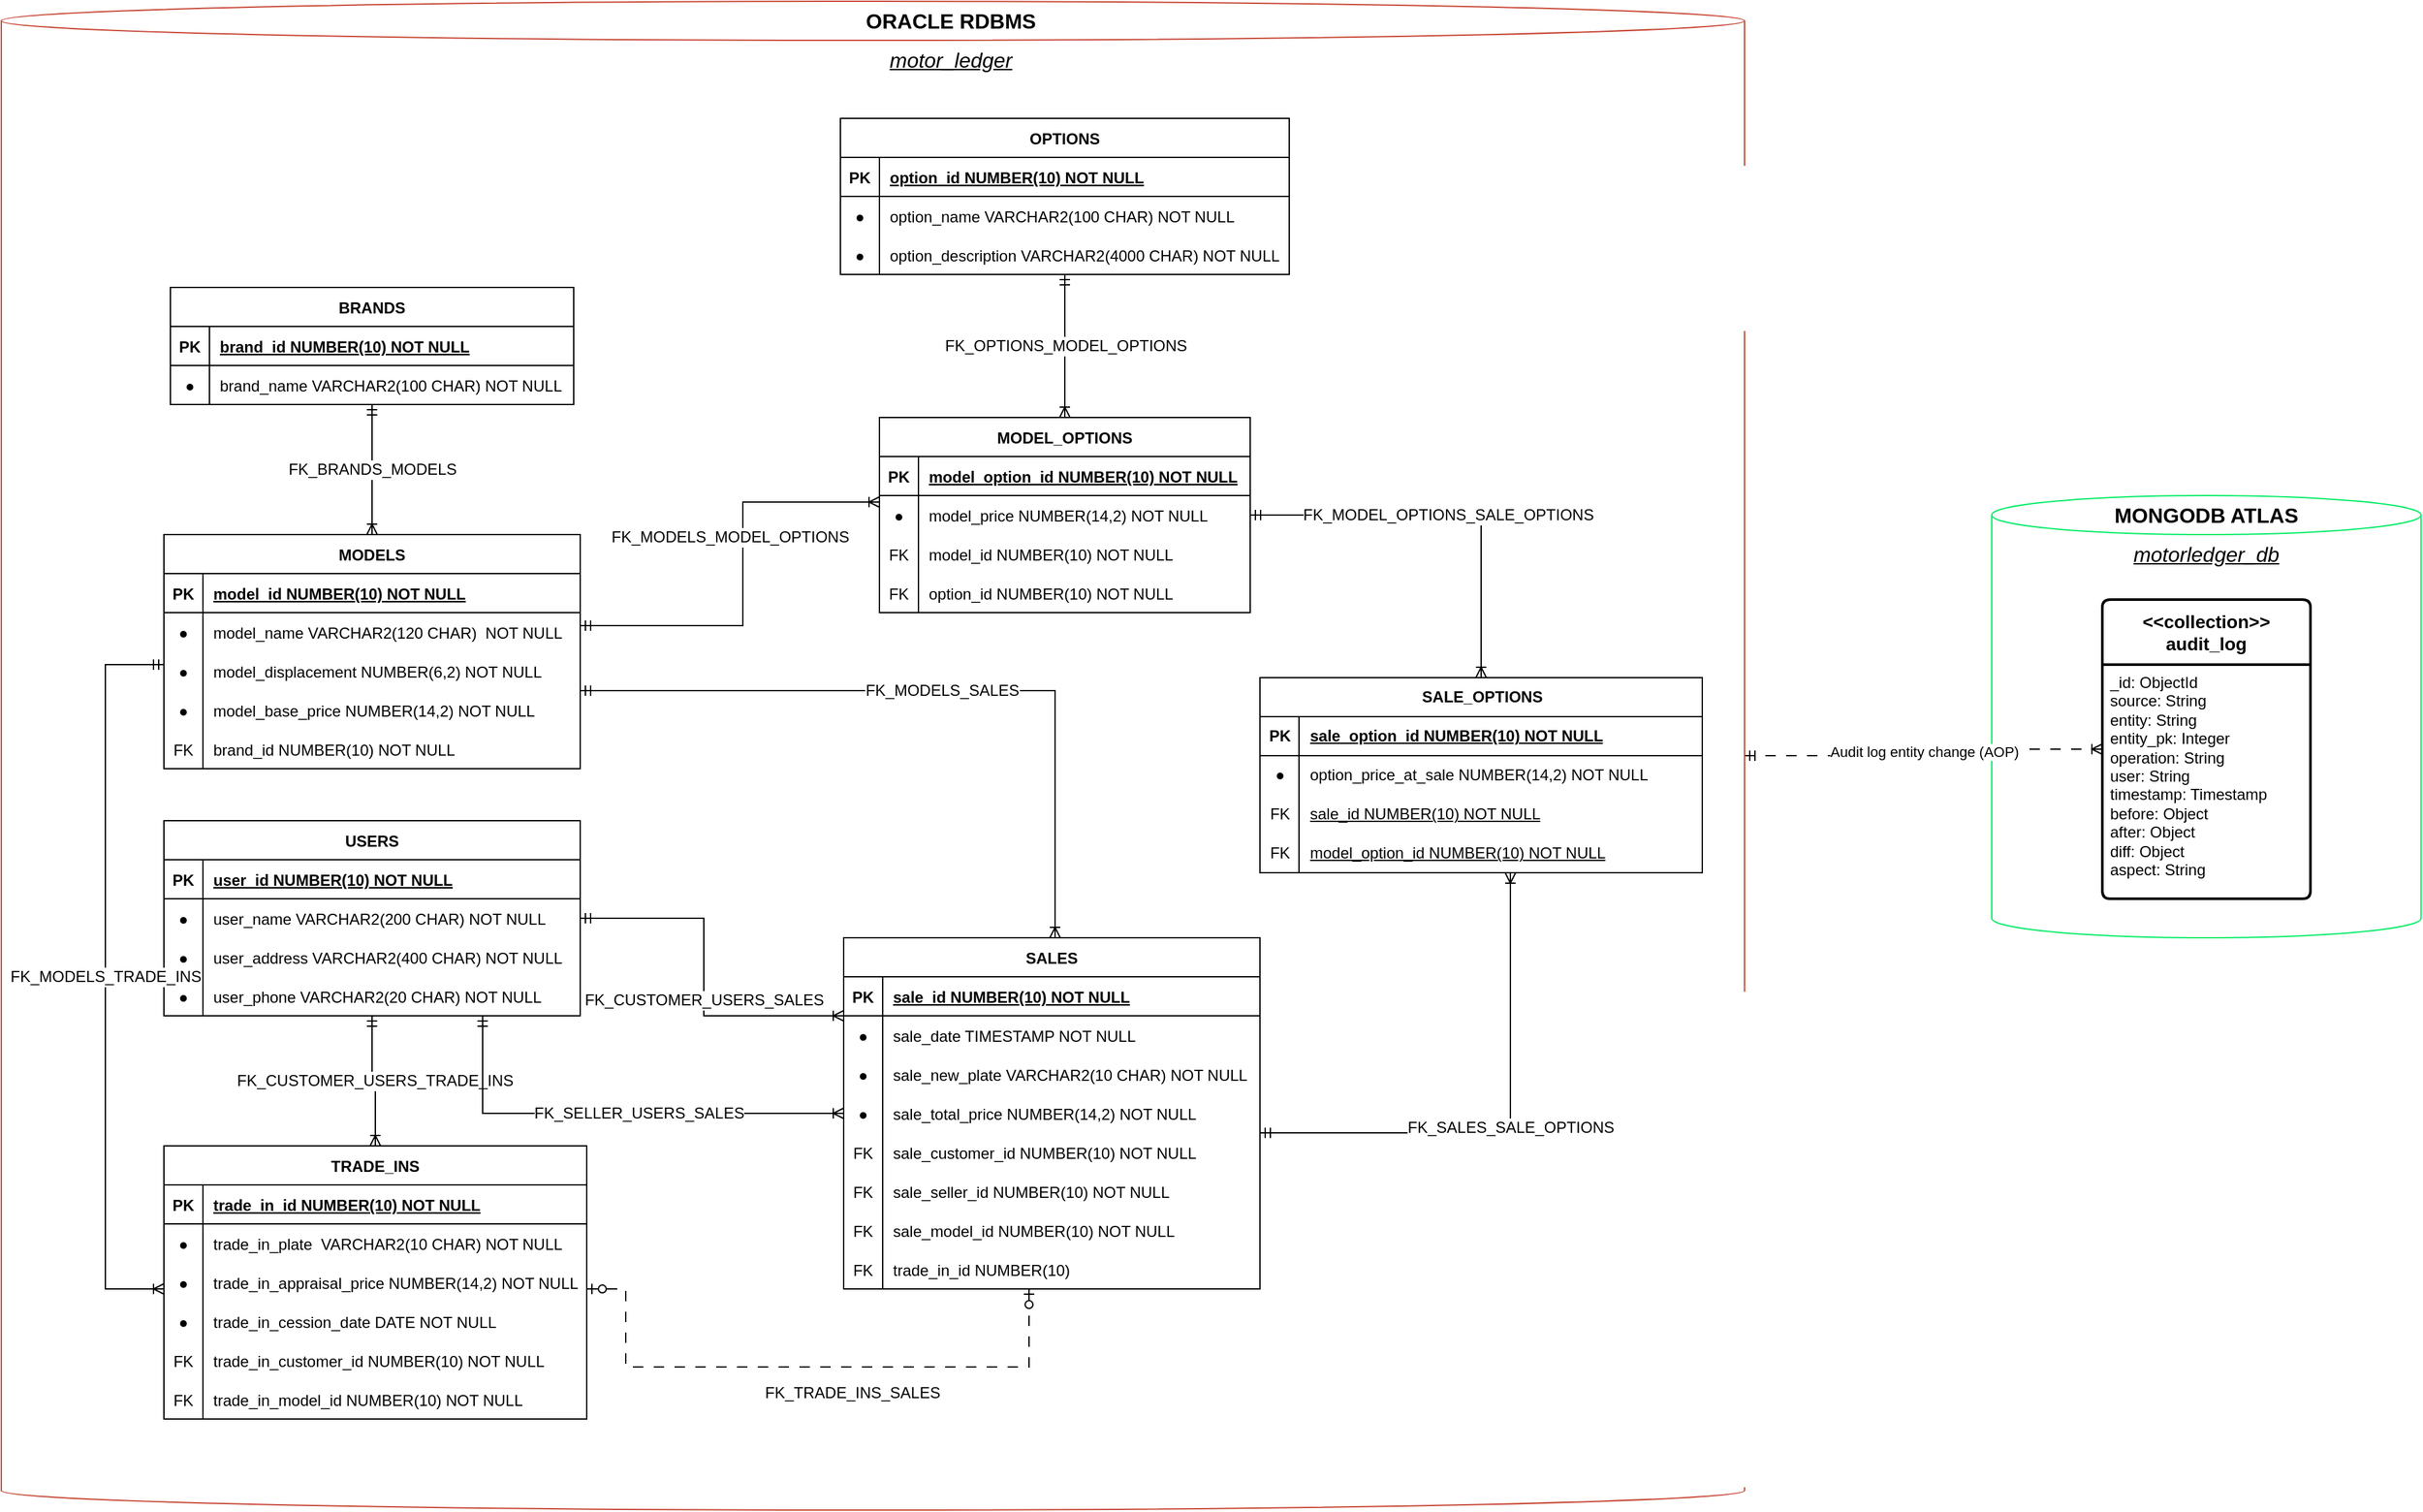 <mxfile version="26.0.16">
  <diagram id="R2lEEEUBdFMjLlhIrx00" name="Architecture">
    <mxGraphModel dx="1434" dy="1936" grid="1" gridSize="10" guides="1" tooltips="1" connect="1" arrows="1" fold="1" page="1" pageScale="1" pageWidth="850" pageHeight="1100" math="0" shadow="0" extFonts="Permanent Marker^https://fonts.googleapis.com/css?family=Permanent+Marker">
      <root>
        <mxCell id="0" />
        <mxCell id="1" parent="0" />
        <mxCell id="eQgSfWbQVWC980Hx8vv2-156" value="" style="shape=cylinder3;whiteSpace=wrap;html=1;boundedLbl=1;backgroundOutline=1;size=15;strokeColor=#00ED64;" parent="1" vertex="1">
          <mxGeometry x="1930" y="280" width="330" height="340" as="geometry" />
        </mxCell>
        <mxCell id="eQgSfWbQVWC980Hx8vv2-166" value="Audit log entity change (AOP)" style="edgeStyle=orthogonalEdgeStyle;rounded=0;orthogonalLoop=1;jettySize=auto;html=1;dashed=1;dashPattern=8 8;endArrow=ERoneToMany;endFill=0;startArrow=ERmandOne;startFill=0;" parent="1" source="eQgSfWbQVWC980Hx8vv2-3" target="eQgSfWbQVWC980Hx8vv2-157" edge="1">
          <mxGeometry x="0.004" relative="1" as="geometry">
            <Array as="points" />
            <mxPoint as="offset" />
            <mxPoint x="1740" y="490" as="sourcePoint" />
          </mxGeometry>
        </mxCell>
        <mxCell id="eQgSfWbQVWC980Hx8vv2-3" value="" style="shape=cylinder3;whiteSpace=wrap;html=1;boundedLbl=1;backgroundOutline=1;size=15;strokeColor=#C74634;" parent="1" vertex="1">
          <mxGeometry x="400" y="-100" width="1340" height="1160" as="geometry" />
        </mxCell>
        <mxCell id="C-vyLk0tnHw3VtMMgP7b-23" value="BRANDS" style="shape=table;startSize=30;container=1;collapsible=1;childLayout=tableLayout;fixedRows=1;rowLines=0;fontStyle=1;align=center;resizeLast=1;" parent="1" vertex="1">
          <mxGeometry x="530" y="120" width="310" height="90" as="geometry" />
        </mxCell>
        <mxCell id="C-vyLk0tnHw3VtMMgP7b-24" value="" style="shape=partialRectangle;collapsible=0;dropTarget=0;pointerEvents=0;fillColor=none;points=[[0,0.5],[1,0.5]];portConstraint=eastwest;top=0;left=0;right=0;bottom=1;" parent="C-vyLk0tnHw3VtMMgP7b-23" vertex="1">
          <mxGeometry y="30" width="310" height="30" as="geometry" />
        </mxCell>
        <mxCell id="C-vyLk0tnHw3VtMMgP7b-25" value="PK" style="shape=partialRectangle;overflow=hidden;connectable=0;fillColor=none;top=0;left=0;bottom=0;right=0;fontStyle=1;" parent="C-vyLk0tnHw3VtMMgP7b-24" vertex="1">
          <mxGeometry width="30" height="30" as="geometry">
            <mxRectangle width="30" height="30" as="alternateBounds" />
          </mxGeometry>
        </mxCell>
        <mxCell id="C-vyLk0tnHw3VtMMgP7b-26" value="brand_id NUMBER(10) NOT NULL " style="shape=partialRectangle;overflow=hidden;connectable=0;fillColor=none;top=0;left=0;bottom=0;right=0;align=left;spacingLeft=6;fontStyle=5;" parent="C-vyLk0tnHw3VtMMgP7b-24" vertex="1">
          <mxGeometry x="30" width="280" height="30" as="geometry">
            <mxRectangle width="280" height="30" as="alternateBounds" />
          </mxGeometry>
        </mxCell>
        <mxCell id="C-vyLk0tnHw3VtMMgP7b-27" value="" style="shape=partialRectangle;collapsible=0;dropTarget=0;pointerEvents=0;fillColor=none;points=[[0,0.5],[1,0.5]];portConstraint=eastwest;top=0;left=0;right=0;bottom=0;" parent="C-vyLk0tnHw3VtMMgP7b-23" vertex="1">
          <mxGeometry y="60" width="310" height="30" as="geometry" />
        </mxCell>
        <mxCell id="C-vyLk0tnHw3VtMMgP7b-28" value="●" style="shape=partialRectangle;overflow=hidden;connectable=0;fillColor=none;top=0;left=0;bottom=0;right=0;" parent="C-vyLk0tnHw3VtMMgP7b-27" vertex="1">
          <mxGeometry width="30" height="30" as="geometry">
            <mxRectangle width="30" height="30" as="alternateBounds" />
          </mxGeometry>
        </mxCell>
        <mxCell id="C-vyLk0tnHw3VtMMgP7b-29" value="brand_name VARCHAR2(100 CHAR) NOT NULL" style="shape=partialRectangle;overflow=hidden;connectable=0;fillColor=none;top=0;left=0;bottom=0;right=0;align=left;spacingLeft=6;" parent="C-vyLk0tnHw3VtMMgP7b-27" vertex="1">
          <mxGeometry x="30" width="280" height="30" as="geometry">
            <mxRectangle width="280" height="30" as="alternateBounds" />
          </mxGeometry>
        </mxCell>
        <mxCell id="eQgSfWbQVWC980Hx8vv2-4" value="ORACLE RDBMS" style="text;html=1;align=center;verticalAlign=middle;whiteSpace=wrap;rounded=0;fontStyle=1;fontSize=16;" parent="1" vertex="1">
          <mxGeometry x="520" y="-100" width="1220" height="30" as="geometry" />
        </mxCell>
        <mxCell id="eQgSfWbQVWC980Hx8vv2-5" value="MODELS" style="shape=table;startSize=30;container=1;collapsible=1;childLayout=tableLayout;fixedRows=1;rowLines=0;fontStyle=1;align=center;resizeLast=1;" parent="1" vertex="1">
          <mxGeometry x="525" y="310" width="320" height="180" as="geometry" />
        </mxCell>
        <mxCell id="eQgSfWbQVWC980Hx8vv2-6" value="" style="shape=partialRectangle;collapsible=0;dropTarget=0;pointerEvents=0;fillColor=none;points=[[0,0.5],[1,0.5]];portConstraint=eastwest;top=0;left=0;right=0;bottom=1;" parent="eQgSfWbQVWC980Hx8vv2-5" vertex="1">
          <mxGeometry y="30" width="320" height="30" as="geometry" />
        </mxCell>
        <mxCell id="eQgSfWbQVWC980Hx8vv2-7" value="PK" style="shape=partialRectangle;overflow=hidden;connectable=0;fillColor=none;top=0;left=0;bottom=0;right=0;fontStyle=1;" parent="eQgSfWbQVWC980Hx8vv2-6" vertex="1">
          <mxGeometry width="30" height="30" as="geometry">
            <mxRectangle width="30" height="30" as="alternateBounds" />
          </mxGeometry>
        </mxCell>
        <mxCell id="eQgSfWbQVWC980Hx8vv2-8" value="model_id NUMBER(10) NOT NULL " style="shape=partialRectangle;overflow=hidden;connectable=0;fillColor=none;top=0;left=0;bottom=0;right=0;align=left;spacingLeft=6;fontStyle=5;" parent="eQgSfWbQVWC980Hx8vv2-6" vertex="1">
          <mxGeometry x="30" width="290" height="30" as="geometry">
            <mxRectangle width="290" height="30" as="alternateBounds" />
          </mxGeometry>
        </mxCell>
        <mxCell id="eQgSfWbQVWC980Hx8vv2-9" value="" style="shape=partialRectangle;collapsible=0;dropTarget=0;pointerEvents=0;fillColor=none;points=[[0,0.5],[1,0.5]];portConstraint=eastwest;top=0;left=0;right=0;bottom=0;" parent="eQgSfWbQVWC980Hx8vv2-5" vertex="1">
          <mxGeometry y="60" width="320" height="30" as="geometry" />
        </mxCell>
        <mxCell id="eQgSfWbQVWC980Hx8vv2-10" value="●" style="shape=partialRectangle;overflow=hidden;connectable=0;fillColor=none;top=0;left=0;bottom=0;right=0;" parent="eQgSfWbQVWC980Hx8vv2-9" vertex="1">
          <mxGeometry width="30" height="30" as="geometry">
            <mxRectangle width="30" height="30" as="alternateBounds" />
          </mxGeometry>
        </mxCell>
        <mxCell id="eQgSfWbQVWC980Hx8vv2-11" value="model_name VARCHAR2(120 CHAR)  NOT NULL" style="shape=partialRectangle;overflow=hidden;connectable=0;fillColor=none;top=0;left=0;bottom=0;right=0;align=left;spacingLeft=6;" parent="eQgSfWbQVWC980Hx8vv2-9" vertex="1">
          <mxGeometry x="30" width="290" height="30" as="geometry">
            <mxRectangle width="290" height="30" as="alternateBounds" />
          </mxGeometry>
        </mxCell>
        <mxCell id="eQgSfWbQVWC980Hx8vv2-12" style="shape=partialRectangle;collapsible=0;dropTarget=0;pointerEvents=0;fillColor=none;points=[[0,0.5],[1,0.5]];portConstraint=eastwest;top=0;left=0;right=0;bottom=0;" parent="eQgSfWbQVWC980Hx8vv2-5" vertex="1">
          <mxGeometry y="90" width="320" height="30" as="geometry" />
        </mxCell>
        <mxCell id="eQgSfWbQVWC980Hx8vv2-13" value="●" style="shape=partialRectangle;overflow=hidden;connectable=0;fillColor=none;top=0;left=0;bottom=0;right=0;" parent="eQgSfWbQVWC980Hx8vv2-12" vertex="1">
          <mxGeometry width="30" height="30" as="geometry">
            <mxRectangle width="30" height="30" as="alternateBounds" />
          </mxGeometry>
        </mxCell>
        <mxCell id="eQgSfWbQVWC980Hx8vv2-14" value="model_displacement NUMBER(6,2) NOT NULL" style="shape=partialRectangle;overflow=hidden;connectable=0;fillColor=none;top=0;left=0;bottom=0;right=0;align=left;spacingLeft=6;" parent="eQgSfWbQVWC980Hx8vv2-12" vertex="1">
          <mxGeometry x="30" width="290" height="30" as="geometry">
            <mxRectangle width="290" height="30" as="alternateBounds" />
          </mxGeometry>
        </mxCell>
        <mxCell id="eQgSfWbQVWC980Hx8vv2-15" style="shape=partialRectangle;collapsible=0;dropTarget=0;pointerEvents=0;fillColor=none;points=[[0,0.5],[1,0.5]];portConstraint=eastwest;top=0;left=0;right=0;bottom=0;" parent="eQgSfWbQVWC980Hx8vv2-5" vertex="1">
          <mxGeometry y="120" width="320" height="30" as="geometry" />
        </mxCell>
        <mxCell id="eQgSfWbQVWC980Hx8vv2-16" value="●" style="shape=partialRectangle;overflow=hidden;connectable=0;fillColor=none;top=0;left=0;bottom=0;right=0;" parent="eQgSfWbQVWC980Hx8vv2-15" vertex="1">
          <mxGeometry width="30" height="30" as="geometry">
            <mxRectangle width="30" height="30" as="alternateBounds" />
          </mxGeometry>
        </mxCell>
        <mxCell id="eQgSfWbQVWC980Hx8vv2-17" value="model_base_price NUMBER(14,2) NOT NULL" style="shape=partialRectangle;overflow=hidden;connectable=0;fillColor=none;top=0;left=0;bottom=0;right=0;align=left;spacingLeft=6;" parent="eQgSfWbQVWC980Hx8vv2-15" vertex="1">
          <mxGeometry x="30" width="290" height="30" as="geometry">
            <mxRectangle width="290" height="30" as="alternateBounds" />
          </mxGeometry>
        </mxCell>
        <mxCell id="eQgSfWbQVWC980Hx8vv2-18" style="shape=partialRectangle;collapsible=0;dropTarget=0;pointerEvents=0;fillColor=none;points=[[0,0.5],[1,0.5]];portConstraint=eastwest;top=0;left=0;right=0;bottom=0;" parent="eQgSfWbQVWC980Hx8vv2-5" vertex="1">
          <mxGeometry y="150" width="320" height="30" as="geometry" />
        </mxCell>
        <mxCell id="eQgSfWbQVWC980Hx8vv2-19" value="FK" style="shape=partialRectangle;overflow=hidden;connectable=0;fillColor=none;top=0;left=0;bottom=0;right=0;" parent="eQgSfWbQVWC980Hx8vv2-18" vertex="1">
          <mxGeometry width="30" height="30" as="geometry">
            <mxRectangle width="30" height="30" as="alternateBounds" />
          </mxGeometry>
        </mxCell>
        <mxCell id="eQgSfWbQVWC980Hx8vv2-20" value="brand_id NUMBER(10) NOT NULL" style="shape=partialRectangle;overflow=hidden;connectable=0;fillColor=none;top=0;left=0;bottom=0;right=0;align=left;spacingLeft=6;" parent="eQgSfWbQVWC980Hx8vv2-18" vertex="1">
          <mxGeometry x="30" width="290" height="30" as="geometry">
            <mxRectangle width="290" height="30" as="alternateBounds" />
          </mxGeometry>
        </mxCell>
        <mxCell id="eQgSfWbQVWC980Hx8vv2-21" value="FK_BRANDS_MODELS" style="edgeStyle=orthogonalEdgeStyle;fontSize=12;html=1;endArrow=ERoneToMany;startArrow=ERmandOne;rounded=0;endFill=0;" parent="1" source="C-vyLk0tnHw3VtMMgP7b-23" target="eQgSfWbQVWC980Hx8vv2-5" edge="1">
          <mxGeometry width="100" height="100" relative="1" as="geometry">
            <mxPoint x="410" y="480" as="sourcePoint" />
            <mxPoint x="510" y="380" as="targetPoint" />
          </mxGeometry>
        </mxCell>
        <mxCell id="eQgSfWbQVWC980Hx8vv2-35" value="OPTIONS" style="shape=table;startSize=30;container=1;collapsible=1;childLayout=tableLayout;fixedRows=1;rowLines=0;fontStyle=1;align=center;resizeLast=1;" parent="1" vertex="1">
          <mxGeometry x="1045" y="-10" width="345" height="120" as="geometry" />
        </mxCell>
        <mxCell id="eQgSfWbQVWC980Hx8vv2-36" value="" style="shape=partialRectangle;collapsible=0;dropTarget=0;pointerEvents=0;fillColor=none;points=[[0,0.5],[1,0.5]];portConstraint=eastwest;top=0;left=0;right=0;bottom=1;" parent="eQgSfWbQVWC980Hx8vv2-35" vertex="1">
          <mxGeometry y="30" width="345" height="30" as="geometry" />
        </mxCell>
        <mxCell id="eQgSfWbQVWC980Hx8vv2-37" value="PK" style="shape=partialRectangle;overflow=hidden;connectable=0;fillColor=none;top=0;left=0;bottom=0;right=0;fontStyle=1;" parent="eQgSfWbQVWC980Hx8vv2-36" vertex="1">
          <mxGeometry width="30" height="30" as="geometry">
            <mxRectangle width="30" height="30" as="alternateBounds" />
          </mxGeometry>
        </mxCell>
        <mxCell id="eQgSfWbQVWC980Hx8vv2-38" value="option_id NUMBER(10) NOT NULL " style="shape=partialRectangle;overflow=hidden;connectable=0;fillColor=none;top=0;left=0;bottom=0;right=0;align=left;spacingLeft=6;fontStyle=5;" parent="eQgSfWbQVWC980Hx8vv2-36" vertex="1">
          <mxGeometry x="30" width="315" height="30" as="geometry">
            <mxRectangle width="315" height="30" as="alternateBounds" />
          </mxGeometry>
        </mxCell>
        <mxCell id="eQgSfWbQVWC980Hx8vv2-39" value="" style="shape=partialRectangle;collapsible=0;dropTarget=0;pointerEvents=0;fillColor=none;points=[[0,0.5],[1,0.5]];portConstraint=eastwest;top=0;left=0;right=0;bottom=0;" parent="eQgSfWbQVWC980Hx8vv2-35" vertex="1">
          <mxGeometry y="60" width="345" height="30" as="geometry" />
        </mxCell>
        <mxCell id="eQgSfWbQVWC980Hx8vv2-40" value="●" style="shape=partialRectangle;overflow=hidden;connectable=0;fillColor=none;top=0;left=0;bottom=0;right=0;" parent="eQgSfWbQVWC980Hx8vv2-39" vertex="1">
          <mxGeometry width="30" height="30" as="geometry">
            <mxRectangle width="30" height="30" as="alternateBounds" />
          </mxGeometry>
        </mxCell>
        <mxCell id="eQgSfWbQVWC980Hx8vv2-41" value="option_name VARCHAR2(100 CHAR) NOT NULL" style="shape=partialRectangle;overflow=hidden;connectable=0;fillColor=none;top=0;left=0;bottom=0;right=0;align=left;spacingLeft=6;" parent="eQgSfWbQVWC980Hx8vv2-39" vertex="1">
          <mxGeometry x="30" width="315" height="30" as="geometry">
            <mxRectangle width="315" height="30" as="alternateBounds" />
          </mxGeometry>
        </mxCell>
        <mxCell id="eQgSfWbQVWC980Hx8vv2-42" style="shape=partialRectangle;collapsible=0;dropTarget=0;pointerEvents=0;fillColor=none;points=[[0,0.5],[1,0.5]];portConstraint=eastwest;top=0;left=0;right=0;bottom=0;" parent="eQgSfWbQVWC980Hx8vv2-35" vertex="1">
          <mxGeometry y="90" width="345" height="30" as="geometry" />
        </mxCell>
        <mxCell id="eQgSfWbQVWC980Hx8vv2-43" value="●" style="shape=partialRectangle;overflow=hidden;connectable=0;fillColor=none;top=0;left=0;bottom=0;right=0;" parent="eQgSfWbQVWC980Hx8vv2-42" vertex="1">
          <mxGeometry width="30" height="30" as="geometry">
            <mxRectangle width="30" height="30" as="alternateBounds" />
          </mxGeometry>
        </mxCell>
        <mxCell id="eQgSfWbQVWC980Hx8vv2-44" value="option_description VARCHAR2(4000 CHAR) NOT NULL" style="shape=partialRectangle;overflow=hidden;connectable=0;fillColor=none;top=0;left=0;bottom=0;right=0;align=left;spacingLeft=6;" parent="eQgSfWbQVWC980Hx8vv2-42" vertex="1">
          <mxGeometry x="30" width="315" height="30" as="geometry">
            <mxRectangle width="315" height="30" as="alternateBounds" />
          </mxGeometry>
        </mxCell>
        <mxCell id="eQgSfWbQVWC980Hx8vv2-45" value="MODEL_OPTIONS" style="shape=table;startSize=30;container=1;collapsible=1;childLayout=tableLayout;fixedRows=1;rowLines=0;fontStyle=1;align=center;resizeLast=1;" parent="1" vertex="1">
          <mxGeometry x="1075" y="220" width="285" height="150" as="geometry" />
        </mxCell>
        <mxCell id="eQgSfWbQVWC980Hx8vv2-46" value="" style="shape=partialRectangle;collapsible=0;dropTarget=0;pointerEvents=0;fillColor=none;points=[[0,0.5],[1,0.5]];portConstraint=eastwest;top=0;left=0;right=0;bottom=1;" parent="eQgSfWbQVWC980Hx8vv2-45" vertex="1">
          <mxGeometry y="30" width="285" height="30" as="geometry" />
        </mxCell>
        <mxCell id="eQgSfWbQVWC980Hx8vv2-47" value="PK" style="shape=partialRectangle;overflow=hidden;connectable=0;fillColor=none;top=0;left=0;bottom=0;right=0;fontStyle=1;" parent="eQgSfWbQVWC980Hx8vv2-46" vertex="1">
          <mxGeometry width="30" height="30" as="geometry">
            <mxRectangle width="30" height="30" as="alternateBounds" />
          </mxGeometry>
        </mxCell>
        <mxCell id="eQgSfWbQVWC980Hx8vv2-48" value="model_option_id NUMBER(10) NOT NULL " style="shape=partialRectangle;overflow=hidden;connectable=0;fillColor=none;top=0;left=0;bottom=0;right=0;align=left;spacingLeft=6;fontStyle=5;" parent="eQgSfWbQVWC980Hx8vv2-46" vertex="1">
          <mxGeometry x="30" width="255" height="30" as="geometry">
            <mxRectangle width="255" height="30" as="alternateBounds" />
          </mxGeometry>
        </mxCell>
        <mxCell id="eQgSfWbQVWC980Hx8vv2-49" value="" style="shape=partialRectangle;collapsible=0;dropTarget=0;pointerEvents=0;fillColor=none;points=[[0,0.5],[1,0.5]];portConstraint=eastwest;top=0;left=0;right=0;bottom=0;" parent="eQgSfWbQVWC980Hx8vv2-45" vertex="1">
          <mxGeometry y="60" width="285" height="30" as="geometry" />
        </mxCell>
        <mxCell id="eQgSfWbQVWC980Hx8vv2-50" value="●" style="shape=partialRectangle;overflow=hidden;connectable=0;fillColor=none;top=0;left=0;bottom=0;right=0;" parent="eQgSfWbQVWC980Hx8vv2-49" vertex="1">
          <mxGeometry width="30" height="30" as="geometry">
            <mxRectangle width="30" height="30" as="alternateBounds" />
          </mxGeometry>
        </mxCell>
        <mxCell id="eQgSfWbQVWC980Hx8vv2-51" value="model_price NUMBER(14,2) NOT NULL" style="shape=partialRectangle;overflow=hidden;connectable=0;fillColor=none;top=0;left=0;bottom=0;right=0;align=left;spacingLeft=6;" parent="eQgSfWbQVWC980Hx8vv2-49" vertex="1">
          <mxGeometry x="30" width="255" height="30" as="geometry">
            <mxRectangle width="255" height="30" as="alternateBounds" />
          </mxGeometry>
        </mxCell>
        <mxCell id="eQgSfWbQVWC980Hx8vv2-52" style="shape=partialRectangle;collapsible=0;dropTarget=0;pointerEvents=0;fillColor=none;points=[[0,0.5],[1,0.5]];portConstraint=eastwest;top=0;left=0;right=0;bottom=0;" parent="eQgSfWbQVWC980Hx8vv2-45" vertex="1">
          <mxGeometry y="90" width="285" height="30" as="geometry" />
        </mxCell>
        <mxCell id="eQgSfWbQVWC980Hx8vv2-53" value="FK" style="shape=partialRectangle;overflow=hidden;connectable=0;fillColor=none;top=0;left=0;bottom=0;right=0;" parent="eQgSfWbQVWC980Hx8vv2-52" vertex="1">
          <mxGeometry width="30" height="30" as="geometry">
            <mxRectangle width="30" height="30" as="alternateBounds" />
          </mxGeometry>
        </mxCell>
        <mxCell id="eQgSfWbQVWC980Hx8vv2-54" value="model_id NUMBER(10) NOT NULL" style="shape=partialRectangle;overflow=hidden;connectable=0;fillColor=none;top=0;left=0;bottom=0;right=0;align=left;spacingLeft=6;" parent="eQgSfWbQVWC980Hx8vv2-52" vertex="1">
          <mxGeometry x="30" width="255" height="30" as="geometry">
            <mxRectangle width="255" height="30" as="alternateBounds" />
          </mxGeometry>
        </mxCell>
        <mxCell id="eQgSfWbQVWC980Hx8vv2-55" style="shape=partialRectangle;collapsible=0;dropTarget=0;pointerEvents=0;fillColor=none;points=[[0,0.5],[1,0.5]];portConstraint=eastwest;top=0;left=0;right=0;bottom=0;" parent="eQgSfWbQVWC980Hx8vv2-45" vertex="1">
          <mxGeometry y="120" width="285" height="30" as="geometry" />
        </mxCell>
        <mxCell id="eQgSfWbQVWC980Hx8vv2-56" value="FK" style="shape=partialRectangle;overflow=hidden;connectable=0;fillColor=none;top=0;left=0;bottom=0;right=0;" parent="eQgSfWbQVWC980Hx8vv2-55" vertex="1">
          <mxGeometry width="30" height="30" as="geometry">
            <mxRectangle width="30" height="30" as="alternateBounds" />
          </mxGeometry>
        </mxCell>
        <mxCell id="eQgSfWbQVWC980Hx8vv2-57" value="option_id NUMBER(10) NOT NULL" style="shape=partialRectangle;overflow=hidden;connectable=0;fillColor=none;top=0;left=0;bottom=0;right=0;align=left;spacingLeft=6;" parent="eQgSfWbQVWC980Hx8vv2-55" vertex="1">
          <mxGeometry x="30" width="255" height="30" as="geometry">
            <mxRectangle width="255" height="30" as="alternateBounds" />
          </mxGeometry>
        </mxCell>
        <mxCell id="eQgSfWbQVWC980Hx8vv2-58" value="FK_OPTIONS_MODEL_OPTIONS" style="edgeStyle=orthogonalEdgeStyle;fontSize=12;html=1;endArrow=ERoneToMany;startArrow=ERmandOne;rounded=0;endFill=0;" parent="1" source="eQgSfWbQVWC980Hx8vv2-35" target="eQgSfWbQVWC980Hx8vv2-45" edge="1">
          <mxGeometry width="100" height="100" relative="1" as="geometry">
            <mxPoint x="820" y="180" as="sourcePoint" />
            <mxPoint x="1030" y="180" as="targetPoint" />
          </mxGeometry>
        </mxCell>
        <mxCell id="eQgSfWbQVWC980Hx8vv2-59" value="FK_MODELS_MODEL_OPTIONS" style="edgeStyle=orthogonalEdgeStyle;fontSize=12;html=1;endArrow=ERoneToMany;startArrow=ERmandOne;rounded=0;endFill=0;" parent="1" source="eQgSfWbQVWC980Hx8vv2-5" target="eQgSfWbQVWC980Hx8vv2-45" edge="1">
          <mxGeometry x="0.192" y="10" width="100" height="100" relative="1" as="geometry">
            <mxPoint x="810" y="210" as="sourcePoint" />
            <mxPoint x="970" y="295" as="targetPoint" />
            <Array as="points">
              <mxPoint x="970" y="380" />
              <mxPoint x="970" y="285" />
            </Array>
            <mxPoint as="offset" />
          </mxGeometry>
        </mxCell>
        <mxCell id="eQgSfWbQVWC980Hx8vv2-60" value="USERS" style="shape=table;startSize=30;container=1;collapsible=1;childLayout=tableLayout;fixedRows=1;rowLines=0;fontStyle=1;align=center;resizeLast=1;" parent="1" vertex="1">
          <mxGeometry x="525" y="530" width="320" height="150" as="geometry" />
        </mxCell>
        <mxCell id="eQgSfWbQVWC980Hx8vv2-61" value="" style="shape=partialRectangle;collapsible=0;dropTarget=0;pointerEvents=0;fillColor=none;points=[[0,0.5],[1,0.5]];portConstraint=eastwest;top=0;left=0;right=0;bottom=1;" parent="eQgSfWbQVWC980Hx8vv2-60" vertex="1">
          <mxGeometry y="30" width="320" height="30" as="geometry" />
        </mxCell>
        <mxCell id="eQgSfWbQVWC980Hx8vv2-62" value="PK" style="shape=partialRectangle;overflow=hidden;connectable=0;fillColor=none;top=0;left=0;bottom=0;right=0;fontStyle=1;" parent="eQgSfWbQVWC980Hx8vv2-61" vertex="1">
          <mxGeometry width="30" height="30" as="geometry">
            <mxRectangle width="30" height="30" as="alternateBounds" />
          </mxGeometry>
        </mxCell>
        <mxCell id="eQgSfWbQVWC980Hx8vv2-63" value="user_id NUMBER(10) NOT NULL " style="shape=partialRectangle;overflow=hidden;connectable=0;fillColor=none;top=0;left=0;bottom=0;right=0;align=left;spacingLeft=6;fontStyle=5;" parent="eQgSfWbQVWC980Hx8vv2-61" vertex="1">
          <mxGeometry x="30" width="290" height="30" as="geometry">
            <mxRectangle width="290" height="30" as="alternateBounds" />
          </mxGeometry>
        </mxCell>
        <mxCell id="eQgSfWbQVWC980Hx8vv2-64" value="" style="shape=partialRectangle;collapsible=0;dropTarget=0;pointerEvents=0;fillColor=none;points=[[0,0.5],[1,0.5]];portConstraint=eastwest;top=0;left=0;right=0;bottom=0;" parent="eQgSfWbQVWC980Hx8vv2-60" vertex="1">
          <mxGeometry y="60" width="320" height="30" as="geometry" />
        </mxCell>
        <mxCell id="eQgSfWbQVWC980Hx8vv2-65" value="●" style="shape=partialRectangle;overflow=hidden;connectable=0;fillColor=none;top=0;left=0;bottom=0;right=0;" parent="eQgSfWbQVWC980Hx8vv2-64" vertex="1">
          <mxGeometry width="30" height="30" as="geometry">
            <mxRectangle width="30" height="30" as="alternateBounds" />
          </mxGeometry>
        </mxCell>
        <mxCell id="eQgSfWbQVWC980Hx8vv2-66" value="user_name VARCHAR2(200 CHAR) NOT NULL" style="shape=partialRectangle;overflow=hidden;connectable=0;fillColor=none;top=0;left=0;bottom=0;right=0;align=left;spacingLeft=6;" parent="eQgSfWbQVWC980Hx8vv2-64" vertex="1">
          <mxGeometry x="30" width="290" height="30" as="geometry">
            <mxRectangle width="290" height="30" as="alternateBounds" />
          </mxGeometry>
        </mxCell>
        <mxCell id="eQgSfWbQVWC980Hx8vv2-67" style="shape=partialRectangle;collapsible=0;dropTarget=0;pointerEvents=0;fillColor=none;points=[[0,0.5],[1,0.5]];portConstraint=eastwest;top=0;left=0;right=0;bottom=0;" parent="eQgSfWbQVWC980Hx8vv2-60" vertex="1">
          <mxGeometry y="90" width="320" height="30" as="geometry" />
        </mxCell>
        <mxCell id="eQgSfWbQVWC980Hx8vv2-68" value="●" style="shape=partialRectangle;overflow=hidden;connectable=0;fillColor=none;top=0;left=0;bottom=0;right=0;" parent="eQgSfWbQVWC980Hx8vv2-67" vertex="1">
          <mxGeometry width="30" height="30" as="geometry">
            <mxRectangle width="30" height="30" as="alternateBounds" />
          </mxGeometry>
        </mxCell>
        <mxCell id="eQgSfWbQVWC980Hx8vv2-69" value="user_address VARCHAR2(400 CHAR) NOT NULL" style="shape=partialRectangle;overflow=hidden;connectable=0;fillColor=none;top=0;left=0;bottom=0;right=0;align=left;spacingLeft=6;" parent="eQgSfWbQVWC980Hx8vv2-67" vertex="1">
          <mxGeometry x="30" width="290" height="30" as="geometry">
            <mxRectangle width="290" height="30" as="alternateBounds" />
          </mxGeometry>
        </mxCell>
        <mxCell id="eQgSfWbQVWC980Hx8vv2-70" style="shape=partialRectangle;collapsible=0;dropTarget=0;pointerEvents=0;fillColor=none;points=[[0,0.5],[1,0.5]];portConstraint=eastwest;top=0;left=0;right=0;bottom=0;" parent="eQgSfWbQVWC980Hx8vv2-60" vertex="1">
          <mxGeometry y="120" width="320" height="30" as="geometry" />
        </mxCell>
        <mxCell id="eQgSfWbQVWC980Hx8vv2-71" value="●" style="shape=partialRectangle;overflow=hidden;connectable=0;fillColor=none;top=0;left=0;bottom=0;right=0;" parent="eQgSfWbQVWC980Hx8vv2-70" vertex="1">
          <mxGeometry width="30" height="30" as="geometry">
            <mxRectangle width="30" height="30" as="alternateBounds" />
          </mxGeometry>
        </mxCell>
        <mxCell id="eQgSfWbQVWC980Hx8vv2-72" value="user_phone VARCHAR2(20 CHAR) NOT NULL" style="shape=partialRectangle;overflow=hidden;connectable=0;fillColor=none;top=0;left=0;bottom=0;right=0;align=left;spacingLeft=6;" parent="eQgSfWbQVWC980Hx8vv2-70" vertex="1">
          <mxGeometry x="30" width="290" height="30" as="geometry">
            <mxRectangle width="290" height="30" as="alternateBounds" />
          </mxGeometry>
        </mxCell>
        <mxCell id="eQgSfWbQVWC980Hx8vv2-73" value="TRADE_INS" style="shape=table;startSize=30;container=1;collapsible=1;childLayout=tableLayout;fixedRows=1;rowLines=0;fontStyle=1;align=center;resizeLast=1;" parent="1" vertex="1">
          <mxGeometry x="525" y="780" width="325" height="210" as="geometry" />
        </mxCell>
        <mxCell id="eQgSfWbQVWC980Hx8vv2-74" value="" style="shape=partialRectangle;collapsible=0;dropTarget=0;pointerEvents=0;fillColor=none;points=[[0,0.5],[1,0.5]];portConstraint=eastwest;top=0;left=0;right=0;bottom=1;" parent="eQgSfWbQVWC980Hx8vv2-73" vertex="1">
          <mxGeometry y="30" width="325" height="30" as="geometry" />
        </mxCell>
        <mxCell id="eQgSfWbQVWC980Hx8vv2-75" value="PK" style="shape=partialRectangle;overflow=hidden;connectable=0;fillColor=none;top=0;left=0;bottom=0;right=0;fontStyle=1;" parent="eQgSfWbQVWC980Hx8vv2-74" vertex="1">
          <mxGeometry width="30" height="30" as="geometry">
            <mxRectangle width="30" height="30" as="alternateBounds" />
          </mxGeometry>
        </mxCell>
        <mxCell id="eQgSfWbQVWC980Hx8vv2-76" value="trade_in_id NUMBER(10) NOT NULL " style="shape=partialRectangle;overflow=hidden;connectable=0;fillColor=none;top=0;left=0;bottom=0;right=0;align=left;spacingLeft=6;fontStyle=5;" parent="eQgSfWbQVWC980Hx8vv2-74" vertex="1">
          <mxGeometry x="30" width="295" height="30" as="geometry">
            <mxRectangle width="295" height="30" as="alternateBounds" />
          </mxGeometry>
        </mxCell>
        <mxCell id="eQgSfWbQVWC980Hx8vv2-83" style="shape=partialRectangle;collapsible=0;dropTarget=0;pointerEvents=0;fillColor=none;points=[[0,0.5],[1,0.5]];portConstraint=eastwest;top=0;left=0;right=0;bottom=0;" parent="eQgSfWbQVWC980Hx8vv2-73" vertex="1">
          <mxGeometry y="60" width="325" height="30" as="geometry" />
        </mxCell>
        <mxCell id="eQgSfWbQVWC980Hx8vv2-84" value="●" style="shape=partialRectangle;overflow=hidden;connectable=0;fillColor=none;top=0;left=0;bottom=0;right=0;" parent="eQgSfWbQVWC980Hx8vv2-83" vertex="1">
          <mxGeometry width="30" height="30" as="geometry">
            <mxRectangle width="30" height="30" as="alternateBounds" />
          </mxGeometry>
        </mxCell>
        <mxCell id="eQgSfWbQVWC980Hx8vv2-85" value="trade_in_plate  VARCHAR2(10 CHAR) NOT NULL" style="shape=partialRectangle;overflow=hidden;connectable=0;fillColor=none;top=0;left=0;bottom=0;right=0;align=left;spacingLeft=6;" parent="eQgSfWbQVWC980Hx8vv2-83" vertex="1">
          <mxGeometry x="30" width="295" height="30" as="geometry">
            <mxRectangle width="295" height="30" as="alternateBounds" />
          </mxGeometry>
        </mxCell>
        <mxCell id="eQgSfWbQVWC980Hx8vv2-86" style="shape=partialRectangle;collapsible=0;dropTarget=0;pointerEvents=0;fillColor=none;points=[[0,0.5],[1,0.5]];portConstraint=eastwest;top=0;left=0;right=0;bottom=0;" parent="eQgSfWbQVWC980Hx8vv2-73" vertex="1">
          <mxGeometry y="90" width="325" height="30" as="geometry" />
        </mxCell>
        <mxCell id="eQgSfWbQVWC980Hx8vv2-87" value="●" style="shape=partialRectangle;overflow=hidden;connectable=0;fillColor=none;top=0;left=0;bottom=0;right=0;" parent="eQgSfWbQVWC980Hx8vv2-86" vertex="1">
          <mxGeometry width="30" height="30" as="geometry">
            <mxRectangle width="30" height="30" as="alternateBounds" />
          </mxGeometry>
        </mxCell>
        <mxCell id="eQgSfWbQVWC980Hx8vv2-88" value="trade_in_appraisal_price NUMBER(14,2) NOT NULL" style="shape=partialRectangle;overflow=hidden;connectable=0;fillColor=none;top=0;left=0;bottom=0;right=0;align=left;spacingLeft=6;" parent="eQgSfWbQVWC980Hx8vv2-86" vertex="1">
          <mxGeometry x="30" width="295" height="30" as="geometry">
            <mxRectangle width="295" height="30" as="alternateBounds" />
          </mxGeometry>
        </mxCell>
        <mxCell id="eQgSfWbQVWC980Hx8vv2-89" style="shape=partialRectangle;collapsible=0;dropTarget=0;pointerEvents=0;fillColor=none;points=[[0,0.5],[1,0.5]];portConstraint=eastwest;top=0;left=0;right=0;bottom=0;" parent="eQgSfWbQVWC980Hx8vv2-73" vertex="1">
          <mxGeometry y="120" width="325" height="30" as="geometry" />
        </mxCell>
        <mxCell id="eQgSfWbQVWC980Hx8vv2-90" value="●" style="shape=partialRectangle;overflow=hidden;connectable=0;fillColor=none;top=0;left=0;bottom=0;right=0;" parent="eQgSfWbQVWC980Hx8vv2-89" vertex="1">
          <mxGeometry width="30" height="30" as="geometry">
            <mxRectangle width="30" height="30" as="alternateBounds" />
          </mxGeometry>
        </mxCell>
        <mxCell id="eQgSfWbQVWC980Hx8vv2-91" value="trade_in_cession_date DATE NOT NULL" style="shape=partialRectangle;overflow=hidden;connectable=0;fillColor=none;top=0;left=0;bottom=0;right=0;align=left;spacingLeft=6;" parent="eQgSfWbQVWC980Hx8vv2-89" vertex="1">
          <mxGeometry x="30" width="295" height="30" as="geometry">
            <mxRectangle width="295" height="30" as="alternateBounds" />
          </mxGeometry>
        </mxCell>
        <mxCell id="eQgSfWbQVWC980Hx8vv2-92" style="shape=partialRectangle;collapsible=0;dropTarget=0;pointerEvents=0;fillColor=none;points=[[0,0.5],[1,0.5]];portConstraint=eastwest;top=0;left=0;right=0;bottom=0;" parent="eQgSfWbQVWC980Hx8vv2-73" vertex="1">
          <mxGeometry y="150" width="325" height="30" as="geometry" />
        </mxCell>
        <mxCell id="eQgSfWbQVWC980Hx8vv2-93" value="FK" style="shape=partialRectangle;overflow=hidden;connectable=0;fillColor=none;top=0;left=0;bottom=0;right=0;" parent="eQgSfWbQVWC980Hx8vv2-92" vertex="1">
          <mxGeometry width="30" height="30" as="geometry">
            <mxRectangle width="30" height="30" as="alternateBounds" />
          </mxGeometry>
        </mxCell>
        <mxCell id="eQgSfWbQVWC980Hx8vv2-94" value="trade_in_customer_id NUMBER(10) NOT NULL" style="shape=partialRectangle;overflow=hidden;connectable=0;fillColor=none;top=0;left=0;bottom=0;right=0;align=left;spacingLeft=6;" parent="eQgSfWbQVWC980Hx8vv2-92" vertex="1">
          <mxGeometry x="30" width="295" height="30" as="geometry">
            <mxRectangle width="295" height="30" as="alternateBounds" />
          </mxGeometry>
        </mxCell>
        <mxCell id="mJOpvixsgKfV4H-cT7bM-2" style="shape=partialRectangle;collapsible=0;dropTarget=0;pointerEvents=0;fillColor=none;points=[[0,0.5],[1,0.5]];portConstraint=eastwest;top=0;left=0;right=0;bottom=0;" parent="eQgSfWbQVWC980Hx8vv2-73" vertex="1">
          <mxGeometry y="180" width="325" height="30" as="geometry" />
        </mxCell>
        <mxCell id="mJOpvixsgKfV4H-cT7bM-3" value="FK" style="shape=partialRectangle;overflow=hidden;connectable=0;fillColor=none;top=0;left=0;bottom=0;right=0;" parent="mJOpvixsgKfV4H-cT7bM-2" vertex="1">
          <mxGeometry width="30" height="30" as="geometry">
            <mxRectangle width="30" height="30" as="alternateBounds" />
          </mxGeometry>
        </mxCell>
        <mxCell id="mJOpvixsgKfV4H-cT7bM-4" value="trade_in_model_id NUMBER(10) NOT NULL" style="shape=partialRectangle;overflow=hidden;connectable=0;fillColor=none;top=0;left=0;bottom=0;right=0;align=left;spacingLeft=6;" parent="mJOpvixsgKfV4H-cT7bM-2" vertex="1">
          <mxGeometry x="30" width="295" height="30" as="geometry">
            <mxRectangle width="295" height="30" as="alternateBounds" />
          </mxGeometry>
        </mxCell>
        <mxCell id="eQgSfWbQVWC980Hx8vv2-95" value="FK_CUSTOMER_USERS_TRADE_INS" style="edgeStyle=orthogonalEdgeStyle;fontSize=12;html=1;endArrow=ERoneToMany;startArrow=ERmandOne;rounded=0;endFill=0;" parent="1" source="eQgSfWbQVWC980Hx8vv2-60" target="eQgSfWbQVWC980Hx8vv2-73" edge="1">
          <mxGeometry width="100" height="100" relative="1" as="geometry">
            <mxPoint x="780" y="750" as="sourcePoint" />
            <mxPoint x="960" y="640" as="targetPoint" />
          </mxGeometry>
        </mxCell>
        <mxCell id="eQgSfWbQVWC980Hx8vv2-109" value="SALES" style="shape=table;startSize=30;container=1;collapsible=1;childLayout=tableLayout;fixedRows=1;rowLines=0;fontStyle=1;align=center;resizeLast=1;" parent="1" vertex="1">
          <mxGeometry x="1047.5" y="620" width="320" height="270" as="geometry" />
        </mxCell>
        <mxCell id="eQgSfWbQVWC980Hx8vv2-110" value="" style="shape=partialRectangle;collapsible=0;dropTarget=0;pointerEvents=0;fillColor=none;points=[[0,0.5],[1,0.5]];portConstraint=eastwest;top=0;left=0;right=0;bottom=1;" parent="eQgSfWbQVWC980Hx8vv2-109" vertex="1">
          <mxGeometry y="30" width="320" height="30" as="geometry" />
        </mxCell>
        <mxCell id="eQgSfWbQVWC980Hx8vv2-111" value="PK" style="shape=partialRectangle;overflow=hidden;connectable=0;fillColor=none;top=0;left=0;bottom=0;right=0;fontStyle=1;" parent="eQgSfWbQVWC980Hx8vv2-110" vertex="1">
          <mxGeometry width="30" height="30" as="geometry">
            <mxRectangle width="30" height="30" as="alternateBounds" />
          </mxGeometry>
        </mxCell>
        <mxCell id="eQgSfWbQVWC980Hx8vv2-112" value="sale_id NUMBER(10) NOT NULL " style="shape=partialRectangle;overflow=hidden;connectable=0;fillColor=none;top=0;left=0;bottom=0;right=0;align=left;spacingLeft=6;fontStyle=5;" parent="eQgSfWbQVWC980Hx8vv2-110" vertex="1">
          <mxGeometry x="30" width="290" height="30" as="geometry">
            <mxRectangle width="290" height="30" as="alternateBounds" />
          </mxGeometry>
        </mxCell>
        <mxCell id="eQgSfWbQVWC980Hx8vv2-113" value="" style="shape=partialRectangle;collapsible=0;dropTarget=0;pointerEvents=0;fillColor=none;points=[[0,0.5],[1,0.5]];portConstraint=eastwest;top=0;left=0;right=0;bottom=0;" parent="eQgSfWbQVWC980Hx8vv2-109" vertex="1">
          <mxGeometry y="60" width="320" height="30" as="geometry" />
        </mxCell>
        <mxCell id="eQgSfWbQVWC980Hx8vv2-114" value="●" style="shape=partialRectangle;overflow=hidden;connectable=0;fillColor=none;top=0;left=0;bottom=0;right=0;" parent="eQgSfWbQVWC980Hx8vv2-113" vertex="1">
          <mxGeometry width="30" height="30" as="geometry">
            <mxRectangle width="30" height="30" as="alternateBounds" />
          </mxGeometry>
        </mxCell>
        <mxCell id="eQgSfWbQVWC980Hx8vv2-115" value="sale_date TIMESTAMP NOT NULL" style="shape=partialRectangle;overflow=hidden;connectable=0;fillColor=none;top=0;left=0;bottom=0;right=0;align=left;spacingLeft=6;" parent="eQgSfWbQVWC980Hx8vv2-113" vertex="1">
          <mxGeometry x="30" width="290" height="30" as="geometry">
            <mxRectangle width="290" height="30" as="alternateBounds" />
          </mxGeometry>
        </mxCell>
        <mxCell id="eQgSfWbQVWC980Hx8vv2-116" style="shape=partialRectangle;collapsible=0;dropTarget=0;pointerEvents=0;fillColor=none;points=[[0,0.5],[1,0.5]];portConstraint=eastwest;top=0;left=0;right=0;bottom=0;" parent="eQgSfWbQVWC980Hx8vv2-109" vertex="1">
          <mxGeometry y="90" width="320" height="30" as="geometry" />
        </mxCell>
        <mxCell id="eQgSfWbQVWC980Hx8vv2-117" value="●" style="shape=partialRectangle;overflow=hidden;connectable=0;fillColor=none;top=0;left=0;bottom=0;right=0;" parent="eQgSfWbQVWC980Hx8vv2-116" vertex="1">
          <mxGeometry width="30" height="30" as="geometry">
            <mxRectangle width="30" height="30" as="alternateBounds" />
          </mxGeometry>
        </mxCell>
        <mxCell id="eQgSfWbQVWC980Hx8vv2-118" value="sale_new_plate VARCHAR2(10 CHAR) NOT NULL" style="shape=partialRectangle;overflow=hidden;connectable=0;fillColor=none;top=0;left=0;bottom=0;right=0;align=left;spacingLeft=6;" parent="eQgSfWbQVWC980Hx8vv2-116" vertex="1">
          <mxGeometry x="30" width="290" height="30" as="geometry">
            <mxRectangle width="290" height="30" as="alternateBounds" />
          </mxGeometry>
        </mxCell>
        <mxCell id="eQgSfWbQVWC980Hx8vv2-119" style="shape=partialRectangle;collapsible=0;dropTarget=0;pointerEvents=0;fillColor=none;points=[[0,0.5],[1,0.5]];portConstraint=eastwest;top=0;left=0;right=0;bottom=0;" parent="eQgSfWbQVWC980Hx8vv2-109" vertex="1">
          <mxGeometry y="120" width="320" height="30" as="geometry" />
        </mxCell>
        <mxCell id="eQgSfWbQVWC980Hx8vv2-120" value="●" style="shape=partialRectangle;overflow=hidden;connectable=0;fillColor=none;top=0;left=0;bottom=0;right=0;" parent="eQgSfWbQVWC980Hx8vv2-119" vertex="1">
          <mxGeometry width="30" height="30" as="geometry">
            <mxRectangle width="30" height="30" as="alternateBounds" />
          </mxGeometry>
        </mxCell>
        <mxCell id="eQgSfWbQVWC980Hx8vv2-121" value="sale_total_price NUMBER(14,2) NOT NULL" style="shape=partialRectangle;overflow=hidden;connectable=0;fillColor=none;top=0;left=0;bottom=0;right=0;align=left;spacingLeft=6;" parent="eQgSfWbQVWC980Hx8vv2-119" vertex="1">
          <mxGeometry x="30" width="290" height="30" as="geometry">
            <mxRectangle width="290" height="30" as="alternateBounds" />
          </mxGeometry>
        </mxCell>
        <mxCell id="eQgSfWbQVWC980Hx8vv2-122" style="shape=partialRectangle;collapsible=0;dropTarget=0;pointerEvents=0;fillColor=none;points=[[0,0.5],[1,0.5]];portConstraint=eastwest;top=0;left=0;right=0;bottom=0;" parent="eQgSfWbQVWC980Hx8vv2-109" vertex="1">
          <mxGeometry y="150" width="320" height="30" as="geometry" />
        </mxCell>
        <mxCell id="eQgSfWbQVWC980Hx8vv2-123" value="FK" style="shape=partialRectangle;overflow=hidden;connectable=0;fillColor=none;top=0;left=0;bottom=0;right=0;" parent="eQgSfWbQVWC980Hx8vv2-122" vertex="1">
          <mxGeometry width="30" height="30" as="geometry">
            <mxRectangle width="30" height="30" as="alternateBounds" />
          </mxGeometry>
        </mxCell>
        <mxCell id="eQgSfWbQVWC980Hx8vv2-124" value="sale_customer_id NUMBER(10) NOT NULL" style="shape=partialRectangle;overflow=hidden;connectable=0;fillColor=none;top=0;left=0;bottom=0;right=0;align=left;spacingLeft=6;" parent="eQgSfWbQVWC980Hx8vv2-122" vertex="1">
          <mxGeometry x="30" width="290" height="30" as="geometry">
            <mxRectangle width="290" height="30" as="alternateBounds" />
          </mxGeometry>
        </mxCell>
        <mxCell id="eQgSfWbQVWC980Hx8vv2-125" style="shape=partialRectangle;collapsible=0;dropTarget=0;pointerEvents=0;fillColor=none;points=[[0,0.5],[1,0.5]];portConstraint=eastwest;top=0;left=0;right=0;bottom=0;" parent="eQgSfWbQVWC980Hx8vv2-109" vertex="1">
          <mxGeometry y="180" width="320" height="30" as="geometry" />
        </mxCell>
        <mxCell id="eQgSfWbQVWC980Hx8vv2-126" value="FK" style="shape=partialRectangle;overflow=hidden;connectable=0;fillColor=none;top=0;left=0;bottom=0;right=0;" parent="eQgSfWbQVWC980Hx8vv2-125" vertex="1">
          <mxGeometry width="30" height="30" as="geometry">
            <mxRectangle width="30" height="30" as="alternateBounds" />
          </mxGeometry>
        </mxCell>
        <mxCell id="eQgSfWbQVWC980Hx8vv2-127" value="sale_seller_id NUMBER(10) NOT NULL" style="shape=partialRectangle;overflow=hidden;connectable=0;fillColor=none;top=0;left=0;bottom=0;right=0;align=left;spacingLeft=6;" parent="eQgSfWbQVWC980Hx8vv2-125" vertex="1">
          <mxGeometry x="30" width="290" height="30" as="geometry">
            <mxRectangle width="290" height="30" as="alternateBounds" />
          </mxGeometry>
        </mxCell>
        <mxCell id="eQgSfWbQVWC980Hx8vv2-128" style="shape=partialRectangle;collapsible=0;dropTarget=0;pointerEvents=0;fillColor=none;points=[[0,0.5],[1,0.5]];portConstraint=eastwest;top=0;left=0;right=0;bottom=0;" parent="eQgSfWbQVWC980Hx8vv2-109" vertex="1">
          <mxGeometry y="210" width="320" height="30" as="geometry" />
        </mxCell>
        <mxCell id="eQgSfWbQVWC980Hx8vv2-129" value="FK" style="shape=partialRectangle;overflow=hidden;connectable=0;fillColor=none;top=0;left=0;bottom=0;right=0;" parent="eQgSfWbQVWC980Hx8vv2-128" vertex="1">
          <mxGeometry width="30" height="30" as="geometry">
            <mxRectangle width="30" height="30" as="alternateBounds" />
          </mxGeometry>
        </mxCell>
        <mxCell id="eQgSfWbQVWC980Hx8vv2-130" value="sale_model_id NUMBER(10) NOT NULL" style="shape=partialRectangle;overflow=hidden;connectable=0;fillColor=none;top=0;left=0;bottom=0;right=0;align=left;spacingLeft=6;" parent="eQgSfWbQVWC980Hx8vv2-128" vertex="1">
          <mxGeometry x="30" width="290" height="30" as="geometry">
            <mxRectangle width="290" height="30" as="alternateBounds" />
          </mxGeometry>
        </mxCell>
        <mxCell id="eQgSfWbQVWC980Hx8vv2-131" style="shape=partialRectangle;collapsible=0;dropTarget=0;pointerEvents=0;fillColor=none;points=[[0,0.5],[1,0.5]];portConstraint=eastwest;top=0;left=0;right=0;bottom=0;" parent="eQgSfWbQVWC980Hx8vv2-109" vertex="1">
          <mxGeometry y="240" width="320" height="30" as="geometry" />
        </mxCell>
        <mxCell id="eQgSfWbQVWC980Hx8vv2-132" value="FK" style="shape=partialRectangle;overflow=hidden;connectable=0;fillColor=none;top=0;left=0;bottom=0;right=0;" parent="eQgSfWbQVWC980Hx8vv2-131" vertex="1">
          <mxGeometry width="30" height="30" as="geometry">
            <mxRectangle width="30" height="30" as="alternateBounds" />
          </mxGeometry>
        </mxCell>
        <mxCell id="eQgSfWbQVWC980Hx8vv2-133" value="trade_in_id NUMBER(10)" style="shape=partialRectangle;overflow=hidden;connectable=0;fillColor=none;top=0;left=0;bottom=0;right=0;align=left;spacingLeft=6;" parent="eQgSfWbQVWC980Hx8vv2-131" vertex="1">
          <mxGeometry x="30" width="290" height="30" as="geometry">
            <mxRectangle width="290" height="30" as="alternateBounds" />
          </mxGeometry>
        </mxCell>
        <mxCell id="eQgSfWbQVWC980Hx8vv2-134" value="FK_MODELS_SALES" style="edgeStyle=orthogonalEdgeStyle;fontSize=12;html=1;endArrow=ERoneToMany;startArrow=ERmandOne;rounded=0;endFill=0;" parent="1" source="eQgSfWbQVWC980Hx8vv2-5" target="eQgSfWbQVWC980Hx8vv2-109" edge="1">
          <mxGeometry width="100" height="100" relative="1" as="geometry">
            <mxPoint x="810" y="405" as="sourcePoint" />
            <mxPoint x="990" y="295" as="targetPoint" />
            <Array as="points">
              <mxPoint x="1210" y="430" />
            </Array>
          </mxGeometry>
        </mxCell>
        <mxCell id="eQgSfWbQVWC980Hx8vv2-135" value="FK_CUSTOMER_USERS_SALES" style="edgeStyle=orthogonalEdgeStyle;fontSize=12;html=1;endArrow=ERoneToMany;startArrow=ERmandOne;rounded=0;endFill=0;" parent="1" source="eQgSfWbQVWC980Hx8vv2-60" target="eQgSfWbQVWC980Hx8vv2-109" edge="1">
          <mxGeometry x="0.137" width="100" height="100" relative="1" as="geometry">
            <mxPoint x="810" y="405" as="sourcePoint" />
            <mxPoint x="1100" y="630" as="targetPoint" />
            <Array as="points">
              <mxPoint x="940" y="605" />
              <mxPoint x="940" y="680" />
            </Array>
            <mxPoint as="offset" />
          </mxGeometry>
        </mxCell>
        <mxCell id="eQgSfWbQVWC980Hx8vv2-136" value="FK_TRADE_INS_SALES" style="edgeStyle=orthogonalEdgeStyle;fontSize=12;html=1;endArrow=ERzeroToOne;startArrow=ERzeroToOne;rounded=0;endFill=0;dashed=1;dashPattern=8 8;startFill=0;" parent="1" source="eQgSfWbQVWC980Hx8vv2-73" target="eQgSfWbQVWC980Hx8vv2-109" edge="1">
          <mxGeometry x="0.147" y="-20" width="100" height="100" relative="1" as="geometry">
            <mxPoint x="810" y="615" as="sourcePoint" />
            <mxPoint x="970" y="765" as="targetPoint" />
            <Array as="points">
              <mxPoint x="880" y="890" />
              <mxPoint x="880" y="950" />
              <mxPoint x="1190" y="950" />
            </Array>
            <mxPoint as="offset" />
          </mxGeometry>
        </mxCell>
        <mxCell id="eQgSfWbQVWC980Hx8vv2-137" value="FK_SELLER_USERS_SALES" style="edgeStyle=orthogonalEdgeStyle;fontSize=12;html=1;endArrow=ERoneToMany;startArrow=ERmandOne;rounded=0;endFill=0;" parent="1" source="eQgSfWbQVWC980Hx8vv2-60" target="eQgSfWbQVWC980Hx8vv2-109" edge="1">
          <mxGeometry x="0.104" width="100" height="100" relative="1" as="geometry">
            <mxPoint x="810" y="900" as="sourcePoint" />
            <mxPoint x="970" y="765" as="targetPoint" />
            <Array as="points">
              <mxPoint x="770" y="755" />
            </Array>
            <mxPoint as="offset" />
          </mxGeometry>
        </mxCell>
        <mxCell id="eQgSfWbQVWC980Hx8vv2-151" value="FK_MODEL_OPTIONS_SALE_OPTIONS" style="edgeStyle=orthogonalEdgeStyle;fontSize=12;html=1;endArrow=ERoneToMany;startArrow=ERmandOne;rounded=0;endFill=0;" parent="1" source="eQgSfWbQVWC980Hx8vv2-45" target="_1G02X8fMVaAQ_HZ4-v0-11" edge="1">
          <mxGeometry width="100" height="100" relative="1" as="geometry">
            <mxPoint x="1310" y="250" as="sourcePoint" />
            <mxPoint x="1560" y="430" as="targetPoint" />
          </mxGeometry>
        </mxCell>
        <mxCell id="eQgSfWbQVWC980Hx8vv2-152" value="FK_SALES_SALE_OPTIONS" style="edgeStyle=orthogonalEdgeStyle;fontSize=12;html=1;endArrow=ERoneToMany;startArrow=ERmandOne;rounded=0;endFill=0;" parent="1" source="eQgSfWbQVWC980Hx8vv2-109" target="_1G02X8fMVaAQ_HZ4-v0-11" edge="1">
          <mxGeometry width="100" height="100" relative="1" as="geometry">
            <mxPoint x="1220" y="295" as="sourcePoint" />
            <mxPoint x="1560" y="550" as="targetPoint" />
            <Array as="points">
              <mxPoint x="1560" y="770" />
            </Array>
          </mxGeometry>
        </mxCell>
        <mxCell id="eQgSfWbQVWC980Hx8vv2-157" value="&lt;b&gt;&amp;lt;&amp;lt;collection&amp;gt;&amp;gt;&lt;br&gt;audit_log&lt;/b&gt;" style="swimlane;childLayout=stackLayout;horizontal=1;startSize=50;horizontalStack=0;rounded=1;fontSize=14;fontStyle=0;strokeWidth=2;resizeParent=0;resizeLast=1;shadow=0;dashed=0;align=center;arcSize=4;whiteSpace=wrap;html=1;" parent="1" vertex="1">
          <mxGeometry x="2015" y="360" width="160" height="230" as="geometry" />
        </mxCell>
        <mxCell id="eQgSfWbQVWC980Hx8vv2-158" value="_id: ObjectId&lt;div&gt;source: String&lt;br&gt;&lt;div&gt;entity: String&lt;/div&gt;&lt;div&gt;entity_pk: Integer&lt;/div&gt;&lt;div&gt;operation: String&lt;/div&gt;&lt;div&gt;user: String&lt;br&gt;timestamp: Timestamp&lt;br&gt;before: Object&lt;br&gt;after: Object&lt;br&gt;diff: Object&lt;br&gt;&lt;/div&gt;&lt;div&gt;aspect: String&lt;/div&gt;&lt;/div&gt;" style="align=left;strokeColor=none;fillColor=none;spacingLeft=4;spacingRight=4;fontSize=12;verticalAlign=top;resizable=0;rotatable=0;part=1;html=1;whiteSpace=wrap;" parent="eQgSfWbQVWC980Hx8vv2-157" vertex="1">
          <mxGeometry y="50" width="160" height="180" as="geometry" />
        </mxCell>
        <mxCell id="eQgSfWbQVWC980Hx8vv2-170" value="MONGODB ATLAS" style="text;html=1;align=center;verticalAlign=middle;whiteSpace=wrap;rounded=0;fontStyle=1;fontSize=16;" parent="1" vertex="1">
          <mxGeometry x="1930" y="280" width="330" height="30" as="geometry" />
        </mxCell>
        <mxCell id="mJOpvixsgKfV4H-cT7bM-1" value="FK_MODELS_TRADE_INS" style="edgeStyle=orthogonalEdgeStyle;fontSize=12;html=1;endArrow=ERoneToMany;startArrow=ERmandOne;rounded=0;endFill=0;" parent="1" source="eQgSfWbQVWC980Hx8vv2-5" target="eQgSfWbQVWC980Hx8vv2-73" edge="1">
          <mxGeometry width="100" height="100" relative="1" as="geometry">
            <mxPoint x="810" y="440" as="sourcePoint" />
            <mxPoint x="1100" y="630" as="targetPoint" />
            <Array as="points">
              <mxPoint x="480" y="410" />
              <mxPoint x="480" y="890" />
            </Array>
          </mxGeometry>
        </mxCell>
        <mxCell id="_1G02X8fMVaAQ_HZ4-v0-11" value="SALE_OPTIONS" style="shape=table;startSize=30;container=1;collapsible=1;childLayout=tableLayout;fixedRows=1;rowLines=0;fontStyle=1;align=center;resizeLast=1;html=1;" parent="1" vertex="1">
          <mxGeometry x="1367.5" y="420" width="340" height="150" as="geometry" />
        </mxCell>
        <mxCell id="_1G02X8fMVaAQ_HZ4-v0-12" value="" style="shape=tableRow;horizontal=0;startSize=0;swimlaneHead=0;swimlaneBody=0;fillColor=none;collapsible=0;dropTarget=0;points=[[0,0.5],[1,0.5]];portConstraint=eastwest;top=0;left=0;right=0;bottom=1;" parent="_1G02X8fMVaAQ_HZ4-v0-11" vertex="1">
          <mxGeometry y="30" width="340" height="30" as="geometry" />
        </mxCell>
        <mxCell id="_1G02X8fMVaAQ_HZ4-v0-13" value="PK" style="shape=partialRectangle;connectable=0;fillColor=none;top=0;left=0;bottom=0;right=0;fontStyle=1;overflow=hidden;whiteSpace=wrap;html=1;" parent="_1G02X8fMVaAQ_HZ4-v0-12" vertex="1">
          <mxGeometry width="30" height="30" as="geometry">
            <mxRectangle width="30" height="30" as="alternateBounds" />
          </mxGeometry>
        </mxCell>
        <mxCell id="_1G02X8fMVaAQ_HZ4-v0-14" value="sale_option_id NUMBER(10) NOT NULL" style="shape=partialRectangle;connectable=0;fillColor=none;top=0;left=0;bottom=0;right=0;align=left;spacingLeft=6;fontStyle=5;overflow=hidden;whiteSpace=wrap;html=1;" parent="_1G02X8fMVaAQ_HZ4-v0-12" vertex="1">
          <mxGeometry x="30" width="310" height="30" as="geometry">
            <mxRectangle width="310" height="30" as="alternateBounds" />
          </mxGeometry>
        </mxCell>
        <mxCell id="_1G02X8fMVaAQ_HZ4-v0-15" value="" style="shape=tableRow;horizontal=0;startSize=0;swimlaneHead=0;swimlaneBody=0;fillColor=none;collapsible=0;dropTarget=0;points=[[0,0.5],[1,0.5]];portConstraint=eastwest;top=0;left=0;right=0;bottom=0;" parent="_1G02X8fMVaAQ_HZ4-v0-11" vertex="1">
          <mxGeometry y="60" width="340" height="30" as="geometry" />
        </mxCell>
        <mxCell id="_1G02X8fMVaAQ_HZ4-v0-16" value="&lt;span style=&quot;text-wrap-mode: nowrap;&quot;&gt;●&lt;/span&gt;" style="shape=partialRectangle;connectable=0;fillColor=none;top=0;left=0;bottom=0;right=0;editable=1;overflow=hidden;whiteSpace=wrap;html=1;" parent="_1G02X8fMVaAQ_HZ4-v0-15" vertex="1">
          <mxGeometry width="30" height="30" as="geometry">
            <mxRectangle width="30" height="30" as="alternateBounds" />
          </mxGeometry>
        </mxCell>
        <mxCell id="_1G02X8fMVaAQ_HZ4-v0-17" value="&lt;span style=&quot;text-wrap-mode: nowrap;&quot;&gt;option_price_at_sale NUMBER(14,2) NOT NULL&lt;/span&gt;" style="shape=partialRectangle;connectable=0;fillColor=none;top=0;left=0;bottom=0;right=0;align=left;spacingLeft=6;overflow=hidden;whiteSpace=wrap;html=1;" parent="_1G02X8fMVaAQ_HZ4-v0-15" vertex="1">
          <mxGeometry x="30" width="310" height="30" as="geometry">
            <mxRectangle width="310" height="30" as="alternateBounds" />
          </mxGeometry>
        </mxCell>
        <mxCell id="_1G02X8fMVaAQ_HZ4-v0-18" value="" style="shape=tableRow;horizontal=0;startSize=0;swimlaneHead=0;swimlaneBody=0;fillColor=none;collapsible=0;dropTarget=0;points=[[0,0.5],[1,0.5]];portConstraint=eastwest;top=0;left=0;right=0;bottom=0;" parent="_1G02X8fMVaAQ_HZ4-v0-11" vertex="1">
          <mxGeometry y="90" width="340" height="30" as="geometry" />
        </mxCell>
        <mxCell id="_1G02X8fMVaAQ_HZ4-v0-19" value="FK" style="shape=partialRectangle;connectable=0;fillColor=none;top=0;left=0;bottom=0;right=0;editable=1;overflow=hidden;whiteSpace=wrap;html=1;" parent="_1G02X8fMVaAQ_HZ4-v0-18" vertex="1">
          <mxGeometry width="30" height="30" as="geometry">
            <mxRectangle width="30" height="30" as="alternateBounds" />
          </mxGeometry>
        </mxCell>
        <mxCell id="_1G02X8fMVaAQ_HZ4-v0-20" value="&lt;span style=&quot;text-wrap-mode: nowrap; text-decoration-line: underline;&quot;&gt;sale_id NUMBER(10)&amp;nbsp;NOT NULL&lt;/span&gt;" style="shape=partialRectangle;connectable=0;fillColor=none;top=0;left=0;bottom=0;right=0;align=left;spacingLeft=6;overflow=hidden;whiteSpace=wrap;html=1;" parent="_1G02X8fMVaAQ_HZ4-v0-18" vertex="1">
          <mxGeometry x="30" width="310" height="30" as="geometry">
            <mxRectangle width="310" height="30" as="alternateBounds" />
          </mxGeometry>
        </mxCell>
        <mxCell id="_1G02X8fMVaAQ_HZ4-v0-21" value="" style="shape=tableRow;horizontal=0;startSize=0;swimlaneHead=0;swimlaneBody=0;fillColor=none;collapsible=0;dropTarget=0;points=[[0,0.5],[1,0.5]];portConstraint=eastwest;top=0;left=0;right=0;bottom=0;" parent="_1G02X8fMVaAQ_HZ4-v0-11" vertex="1">
          <mxGeometry y="120" width="340" height="30" as="geometry" />
        </mxCell>
        <mxCell id="_1G02X8fMVaAQ_HZ4-v0-22" value="FK" style="shape=partialRectangle;connectable=0;fillColor=none;top=0;left=0;bottom=0;right=0;editable=1;overflow=hidden;whiteSpace=wrap;html=1;" parent="_1G02X8fMVaAQ_HZ4-v0-21" vertex="1">
          <mxGeometry width="30" height="30" as="geometry">
            <mxRectangle width="30" height="30" as="alternateBounds" />
          </mxGeometry>
        </mxCell>
        <mxCell id="_1G02X8fMVaAQ_HZ4-v0-23" value="&lt;span style=&quot;text-wrap-mode: nowrap; text-decoration-line: underline;&quot;&gt;model_option_id NUMBER(10) NOT NULL&lt;/span&gt;" style="shape=partialRectangle;connectable=0;fillColor=none;top=0;left=0;bottom=0;right=0;align=left;spacingLeft=6;overflow=hidden;whiteSpace=wrap;html=1;" parent="_1G02X8fMVaAQ_HZ4-v0-21" vertex="1">
          <mxGeometry x="30" width="310" height="30" as="geometry">
            <mxRectangle width="310" height="30" as="alternateBounds" />
          </mxGeometry>
        </mxCell>
        <mxCell id="Iw839vxWfvBp3IU_2ANT-1" value="motor_ledger" style="text;html=1;align=center;verticalAlign=middle;whiteSpace=wrap;rounded=0;fontStyle=6;fontSize=16;" vertex="1" parent="1">
          <mxGeometry x="520" y="-70" width="1220" height="30" as="geometry" />
        </mxCell>
        <mxCell id="Iw839vxWfvBp3IU_2ANT-2" value="&lt;span style=&quot;font-weight: normal;&quot;&gt;&lt;i&gt;&lt;u&gt;motorledger_db&lt;/u&gt;&lt;/i&gt;&lt;/span&gt;" style="text;html=1;align=center;verticalAlign=middle;whiteSpace=wrap;rounded=0;fontStyle=1;fontSize=16;" vertex="1" parent="1">
          <mxGeometry x="1930" y="310" width="330" height="30" as="geometry" />
        </mxCell>
      </root>
    </mxGraphModel>
  </diagram>
</mxfile>
